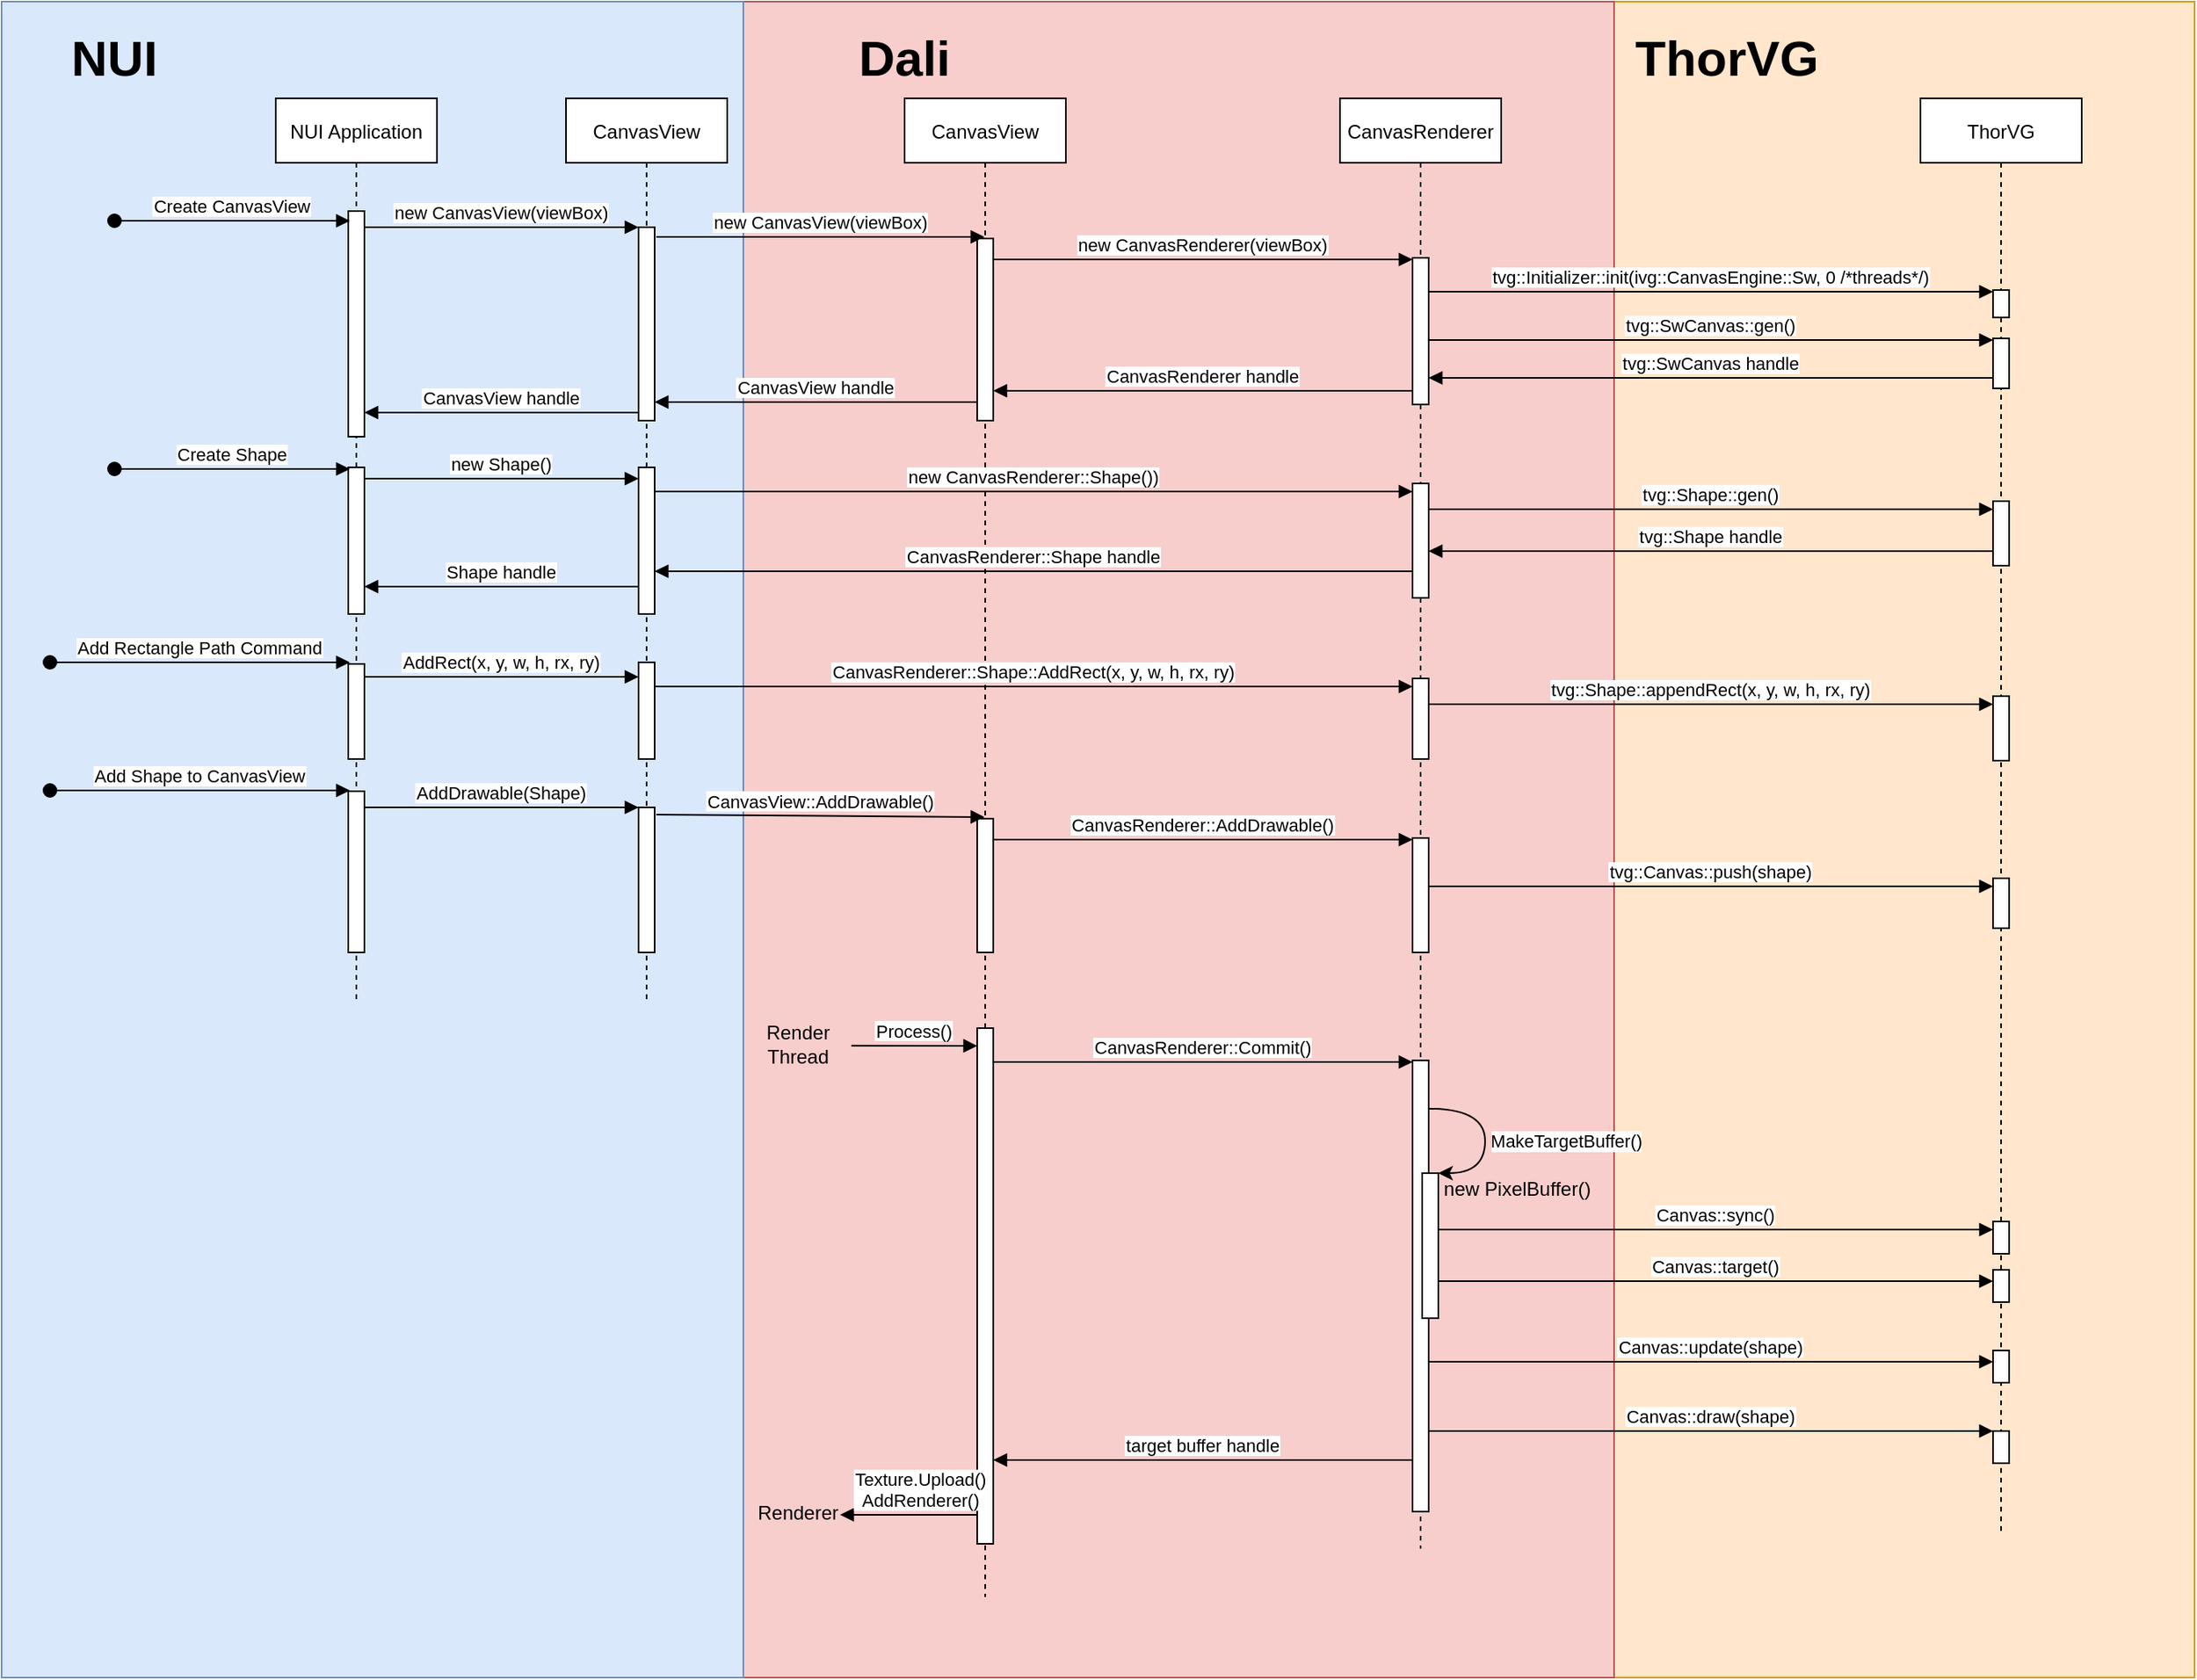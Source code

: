 <mxfile version="14.6.6" type="github">
  <diagram id="kgpKYQtTHZ0yAKxKKP6v" name="Page-1">
    <mxGraphModel dx="1185" dy="588" grid="1" gridSize="10" guides="1" tooltips="1" connect="1" arrows="1" fold="1" page="1" pageScale="1" pageWidth="850" pageHeight="1100" math="0" shadow="0">
      <root>
        <mxCell id="0" />
        <mxCell id="1" parent="0" />
        <mxCell id="Nm8UWQQyYXnpsGYUjFqg-105" value="" style="rounded=0;whiteSpace=wrap;html=1;fillColor=#ffe6cc;strokeColor=#d79b00;" vertex="1" parent="1">
          <mxGeometry x="1020" y="20" width="360" height="1040" as="geometry" />
        </mxCell>
        <mxCell id="Nm8UWQQyYXnpsGYUjFqg-103" value="" style="rounded=0;whiteSpace=wrap;html=1;fillColor=#f8cecc;strokeColor=#b85450;" vertex="1" parent="1">
          <mxGeometry x="480" y="20" width="540" height="1040" as="geometry" />
        </mxCell>
        <mxCell id="Nm8UWQQyYXnpsGYUjFqg-102" value="" style="rounded=0;whiteSpace=wrap;html=1;fillColor=#dae8fc;strokeColor=#6c8ebf;" vertex="1" parent="1">
          <mxGeometry x="20" y="20" width="460" height="1040" as="geometry" />
        </mxCell>
        <mxCell id="3nuBFxr9cyL0pnOWT2aG-1" value="NUI Application" style="shape=umlLifeline;perimeter=lifelinePerimeter;container=1;collapsible=0;recursiveResize=0;rounded=0;shadow=0;strokeWidth=1;" parent="1" vertex="1">
          <mxGeometry x="190" y="80" width="100" height="560" as="geometry" />
        </mxCell>
        <mxCell id="3nuBFxr9cyL0pnOWT2aG-2" value="" style="points=[];perimeter=orthogonalPerimeter;rounded=0;shadow=0;strokeWidth=1;" parent="3nuBFxr9cyL0pnOWT2aG-1" vertex="1">
          <mxGeometry x="45" y="70" width="10" height="140" as="geometry" />
        </mxCell>
        <mxCell id="Nm8UWQQyYXnpsGYUjFqg-95" value="" style="points=[];perimeter=orthogonalPerimeter;rounded=0;shadow=0;strokeWidth=1;" vertex="1" parent="3nuBFxr9cyL0pnOWT2aG-1">
          <mxGeometry x="45" y="229" width="10" height="91" as="geometry" />
        </mxCell>
        <mxCell id="Nm8UWQQyYXnpsGYUjFqg-96" value="" style="points=[];perimeter=orthogonalPerimeter;rounded=0;shadow=0;strokeWidth=1;" vertex="1" parent="3nuBFxr9cyL0pnOWT2aG-1">
          <mxGeometry x="45" y="351" width="10" height="59" as="geometry" />
        </mxCell>
        <mxCell id="Nm8UWQQyYXnpsGYUjFqg-97" value="" style="points=[];perimeter=orthogonalPerimeter;rounded=0;shadow=0;strokeWidth=1;" vertex="1" parent="3nuBFxr9cyL0pnOWT2aG-1">
          <mxGeometry x="45" y="430" width="10" height="100" as="geometry" />
        </mxCell>
        <mxCell id="3nuBFxr9cyL0pnOWT2aG-5" value="CanvasView" style="shape=umlLifeline;perimeter=lifelinePerimeter;container=1;collapsible=0;recursiveResize=0;rounded=0;shadow=0;strokeWidth=1;" parent="1" vertex="1">
          <mxGeometry x="370" y="80" width="100" height="560" as="geometry" />
        </mxCell>
        <mxCell id="3nuBFxr9cyL0pnOWT2aG-6" value="" style="points=[];perimeter=orthogonalPerimeter;rounded=0;shadow=0;strokeWidth=1;" parent="3nuBFxr9cyL0pnOWT2aG-5" vertex="1">
          <mxGeometry x="45" y="80" width="10" height="120" as="geometry" />
        </mxCell>
        <mxCell id="Nm8UWQQyYXnpsGYUjFqg-16" value="" style="points=[];perimeter=orthogonalPerimeter;rounded=0;shadow=0;strokeWidth=1;" vertex="1" parent="3nuBFxr9cyL0pnOWT2aG-5">
          <mxGeometry x="45" y="229" width="10" height="91" as="geometry" />
        </mxCell>
        <mxCell id="Nm8UWQQyYXnpsGYUjFqg-37" value="" style="points=[];perimeter=orthogonalPerimeter;rounded=0;shadow=0;strokeWidth=1;" vertex="1" parent="3nuBFxr9cyL0pnOWT2aG-5">
          <mxGeometry x="45" y="350" width="10" height="60" as="geometry" />
        </mxCell>
        <mxCell id="3nuBFxr9cyL0pnOWT2aG-8" value="new CanvasView(viewBox)" style="verticalAlign=bottom;endArrow=block;entryX=0;entryY=0;shadow=0;strokeWidth=1;" parent="1" source="3nuBFxr9cyL0pnOWT2aG-2" target="3nuBFxr9cyL0pnOWT2aG-6" edge="1">
          <mxGeometry relative="1" as="geometry">
            <mxPoint x="345" y="160" as="sourcePoint" />
          </mxGeometry>
        </mxCell>
        <mxCell id="Nm8UWQQyYXnpsGYUjFqg-1" value="CanvasView" style="shape=umlLifeline;perimeter=lifelinePerimeter;container=1;collapsible=0;recursiveResize=0;rounded=0;shadow=0;strokeWidth=1;" vertex="1" parent="1">
          <mxGeometry x="580" y="80" width="100" height="930" as="geometry" />
        </mxCell>
        <mxCell id="Nm8UWQQyYXnpsGYUjFqg-2" value="" style="points=[];perimeter=orthogonalPerimeter;rounded=0;shadow=0;strokeWidth=1;" vertex="1" parent="Nm8UWQQyYXnpsGYUjFqg-1">
          <mxGeometry x="45" y="87" width="10" height="113" as="geometry" />
        </mxCell>
        <mxCell id="Nm8UWQQyYXnpsGYUjFqg-58" value="" style="points=[];perimeter=orthogonalPerimeter;rounded=0;shadow=0;strokeWidth=1;" vertex="1" parent="Nm8UWQQyYXnpsGYUjFqg-1">
          <mxGeometry x="45" y="577" width="10" height="320" as="geometry" />
        </mxCell>
        <mxCell id="Nm8UWQQyYXnpsGYUjFqg-108" value="Dali" style="text;html=1;strokeColor=none;fillColor=none;align=center;verticalAlign=middle;whiteSpace=wrap;rounded=0;fontSize=31;fontStyle=1" vertex="1" parent="Nm8UWQQyYXnpsGYUjFqg-1">
          <mxGeometry x="-50" y="-50" width="100" height="50" as="geometry" />
        </mxCell>
        <mxCell id="Nm8UWQQyYXnpsGYUjFqg-3" value="CanvasRenderer" style="shape=umlLifeline;perimeter=lifelinePerimeter;container=1;collapsible=0;recursiveResize=0;rounded=0;shadow=0;strokeWidth=1;" vertex="1" parent="1">
          <mxGeometry x="850" y="80" width="100" height="900" as="geometry" />
        </mxCell>
        <mxCell id="Nm8UWQQyYXnpsGYUjFqg-4" value="" style="points=[];perimeter=orthogonalPerimeter;rounded=0;shadow=0;strokeWidth=1;" vertex="1" parent="Nm8UWQQyYXnpsGYUjFqg-3">
          <mxGeometry x="45" y="99" width="10" height="91" as="geometry" />
        </mxCell>
        <mxCell id="Nm8UWQQyYXnpsGYUjFqg-20" value="" style="points=[];perimeter=orthogonalPerimeter;rounded=0;shadow=0;strokeWidth=1;" vertex="1" parent="Nm8UWQQyYXnpsGYUjFqg-3">
          <mxGeometry x="45" y="239" width="10" height="71" as="geometry" />
        </mxCell>
        <mxCell id="Nm8UWQQyYXnpsGYUjFqg-5" value="ThorVG" style="shape=umlLifeline;perimeter=lifelinePerimeter;container=1;collapsible=0;recursiveResize=0;rounded=0;shadow=0;strokeWidth=1;" vertex="1" parent="1">
          <mxGeometry x="1210" y="80" width="100" height="890" as="geometry" />
        </mxCell>
        <mxCell id="Nm8UWQQyYXnpsGYUjFqg-6" value="" style="points=[];perimeter=orthogonalPerimeter;rounded=0;shadow=0;strokeWidth=1;" vertex="1" parent="Nm8UWQQyYXnpsGYUjFqg-5">
          <mxGeometry x="45" y="119" width="10" height="17" as="geometry" />
        </mxCell>
        <mxCell id="Nm8UWQQyYXnpsGYUjFqg-22" value="" style="points=[];perimeter=orthogonalPerimeter;rounded=0;shadow=0;strokeWidth=1;" vertex="1" parent="Nm8UWQQyYXnpsGYUjFqg-5">
          <mxGeometry x="45" y="250" width="10" height="40" as="geometry" />
        </mxCell>
        <mxCell id="Nm8UWQQyYXnpsGYUjFqg-87" value="" style="points=[];perimeter=orthogonalPerimeter;rounded=0;shadow=0;strokeWidth=1;" vertex="1" parent="Nm8UWQQyYXnpsGYUjFqg-5">
          <mxGeometry x="45" y="697" width="10" height="20" as="geometry" />
        </mxCell>
        <mxCell id="Nm8UWQQyYXnpsGYUjFqg-75" value="" style="points=[];perimeter=orthogonalPerimeter;rounded=0;shadow=0;strokeWidth=1;" vertex="1" parent="Nm8UWQQyYXnpsGYUjFqg-5">
          <mxGeometry x="45" y="727" width="10" height="20" as="geometry" />
        </mxCell>
        <mxCell id="Nm8UWQQyYXnpsGYUjFqg-91" value="" style="points=[];perimeter=orthogonalPerimeter;rounded=0;shadow=0;strokeWidth=1;" vertex="1" parent="Nm8UWQQyYXnpsGYUjFqg-5">
          <mxGeometry x="45" y="827" width="10" height="20" as="geometry" />
        </mxCell>
        <mxCell id="Nm8UWQQyYXnpsGYUjFqg-7" value="new CanvasView(viewBox)" style="verticalAlign=bottom;endArrow=block;shadow=0;strokeWidth=1;exitX=1.1;exitY=0.05;exitDx=0;exitDy=0;exitPerimeter=0;" edge="1" parent="1" source="3nuBFxr9cyL0pnOWT2aG-6" target="Nm8UWQQyYXnpsGYUjFqg-1">
          <mxGeometry relative="1" as="geometry">
            <mxPoint x="350" y="170" as="sourcePoint" />
            <mxPoint x="355" y="170.0" as="targetPoint" />
          </mxGeometry>
        </mxCell>
        <mxCell id="Nm8UWQQyYXnpsGYUjFqg-8" value="new CanvasRenderer(viewBox)" style="verticalAlign=bottom;endArrow=block;shadow=0;strokeWidth=1;" edge="1" parent="1" source="Nm8UWQQyYXnpsGYUjFqg-2" target="Nm8UWQQyYXnpsGYUjFqg-4">
          <mxGeometry relative="1" as="geometry">
            <mxPoint x="366" y="178" as="sourcePoint" />
            <mxPoint x="639.5" y="178" as="targetPoint" />
            <Array as="points">
              <mxPoint x="670" y="180" />
            </Array>
          </mxGeometry>
        </mxCell>
        <mxCell id="Nm8UWQQyYXnpsGYUjFqg-9" value="tvg::SwCanvas::gen()" style="verticalAlign=bottom;endArrow=block;shadow=0;strokeWidth=1;" edge="1" parent="1" source="Nm8UWQQyYXnpsGYUjFqg-4" target="Nm8UWQQyYXnpsGYUjFqg-11">
          <mxGeometry relative="1" as="geometry">
            <mxPoint x="906" y="219" as="sourcePoint" />
            <mxPoint x="1186" y="219" as="targetPoint" />
            <Array as="points">
              <mxPoint x="946" y="230" />
            </Array>
          </mxGeometry>
        </mxCell>
        <mxCell id="Nm8UWQQyYXnpsGYUjFqg-10" value="tvg::Initializer::init(ivg::CanvasEngine::Sw, 0 /*threads*/)" style="verticalAlign=bottom;endArrow=block;shadow=0;strokeWidth=1;" edge="1" parent="1" source="Nm8UWQQyYXnpsGYUjFqg-4" target="Nm8UWQQyYXnpsGYUjFqg-6">
          <mxGeometry relative="1" as="geometry">
            <mxPoint x="910" y="200" as="sourcePoint" />
            <mxPoint x="1190" y="200" as="targetPoint" />
            <Array as="points">
              <mxPoint x="950" y="200" />
            </Array>
          </mxGeometry>
        </mxCell>
        <mxCell id="Nm8UWQQyYXnpsGYUjFqg-11" value="" style="points=[];perimeter=orthogonalPerimeter;rounded=0;shadow=0;strokeWidth=1;" vertex="1" parent="1">
          <mxGeometry x="1255" y="229" width="10" height="31" as="geometry" />
        </mxCell>
        <mxCell id="Nm8UWQQyYXnpsGYUjFqg-19" value="new Shape()" style="verticalAlign=bottom;endArrow=block;shadow=0;strokeWidth=1;" edge="1" parent="1">
          <mxGeometry relative="1" as="geometry">
            <mxPoint x="245" y="316" as="sourcePoint" />
            <mxPoint x="415" y="316" as="targetPoint" />
          </mxGeometry>
        </mxCell>
        <mxCell id="Nm8UWQQyYXnpsGYUjFqg-21" value="new CanvasRenderer::Shape())" style="verticalAlign=bottom;endArrow=block;shadow=0;strokeWidth=1;" edge="1" parent="1" source="Nm8UWQQyYXnpsGYUjFqg-16">
          <mxGeometry relative="1" as="geometry">
            <mxPoint x="355" y="324" as="sourcePoint" />
            <mxPoint x="895" y="324" as="targetPoint" />
          </mxGeometry>
        </mxCell>
        <mxCell id="Nm8UWQQyYXnpsGYUjFqg-23" value="tvg::SwCanvas handle" style="verticalAlign=bottom;endArrow=block;shadow=0;strokeWidth=1;" edge="1" parent="1">
          <mxGeometry relative="1" as="geometry">
            <mxPoint x="1255" y="253.5" as="sourcePoint" />
            <mxPoint x="905" y="253.5" as="targetPoint" />
          </mxGeometry>
        </mxCell>
        <mxCell id="Nm8UWQQyYXnpsGYUjFqg-24" value="CanvasRenderer handle" style="verticalAlign=bottom;endArrow=block;shadow=0;strokeWidth=1;" edge="1" parent="1">
          <mxGeometry relative="1" as="geometry">
            <mxPoint x="895" y="261.5" as="sourcePoint" />
            <mxPoint x="635" y="261.5" as="targetPoint" />
          </mxGeometry>
        </mxCell>
        <mxCell id="Nm8UWQQyYXnpsGYUjFqg-25" value="CanvasView handle" style="verticalAlign=bottom;endArrow=block;shadow=0;strokeWidth=1;" edge="1" parent="1" target="3nuBFxr9cyL0pnOWT2aG-6">
          <mxGeometry relative="1" as="geometry">
            <mxPoint x="625" y="268.5" as="sourcePoint" />
            <mxPoint x="355" y="268.5" as="targetPoint" />
          </mxGeometry>
        </mxCell>
        <mxCell id="Nm8UWQQyYXnpsGYUjFqg-26" value="CanvasView handle" style="verticalAlign=bottom;endArrow=block;shadow=0;strokeWidth=1;" edge="1" parent="1">
          <mxGeometry relative="1" as="geometry">
            <mxPoint x="415" y="275" as="sourcePoint" />
            <mxPoint x="245" y="275" as="targetPoint" />
          </mxGeometry>
        </mxCell>
        <mxCell id="Nm8UWQQyYXnpsGYUjFqg-27" value="tvg::Shape::gen()" style="verticalAlign=bottom;endArrow=block;shadow=0;strokeWidth=1;" edge="1" parent="1">
          <mxGeometry relative="1" as="geometry">
            <mxPoint x="905" y="335" as="sourcePoint" />
            <mxPoint x="1255" y="335" as="targetPoint" />
            <Array as="points">
              <mxPoint x="970" y="335" />
            </Array>
          </mxGeometry>
        </mxCell>
        <mxCell id="Nm8UWQQyYXnpsGYUjFqg-28" value="tvg::Shape handle" style="verticalAlign=bottom;endArrow=block;shadow=0;strokeWidth=1;" edge="1" parent="1">
          <mxGeometry relative="1" as="geometry">
            <mxPoint x="1255" y="361" as="sourcePoint" />
            <mxPoint x="905" y="361" as="targetPoint" />
          </mxGeometry>
        </mxCell>
        <mxCell id="Nm8UWQQyYXnpsGYUjFqg-29" value="CanvasRenderer::Shape handle" style="verticalAlign=bottom;endArrow=block;shadow=0;strokeWidth=1;" edge="1" parent="1" target="Nm8UWQQyYXnpsGYUjFqg-16">
          <mxGeometry relative="1" as="geometry">
            <mxPoint x="895" y="373.5" as="sourcePoint" />
            <mxPoint x="355" y="373.5" as="targetPoint" />
          </mxGeometry>
        </mxCell>
        <mxCell id="Nm8UWQQyYXnpsGYUjFqg-31" value="Shape handle" style="verticalAlign=bottom;endArrow=block;shadow=0;strokeWidth=1;" edge="1" parent="1">
          <mxGeometry relative="1" as="geometry">
            <mxPoint x="415" y="383" as="sourcePoint" />
            <mxPoint x="245" y="383" as="targetPoint" />
          </mxGeometry>
        </mxCell>
        <mxCell id="Nm8UWQQyYXnpsGYUjFqg-36" value="AddRect(x, y, w, h, rx, ry)" style="verticalAlign=bottom;endArrow=block;shadow=0;strokeWidth=1;" edge="1" parent="1">
          <mxGeometry relative="1" as="geometry">
            <mxPoint x="245" y="439" as="sourcePoint" />
            <mxPoint x="415" y="439" as="targetPoint" />
          </mxGeometry>
        </mxCell>
        <mxCell id="Nm8UWQQyYXnpsGYUjFqg-38" value="" style="points=[];perimeter=orthogonalPerimeter;rounded=0;shadow=0;strokeWidth=1;" vertex="1" parent="1">
          <mxGeometry x="895" y="440" width="10" height="50" as="geometry" />
        </mxCell>
        <mxCell id="Nm8UWQQyYXnpsGYUjFqg-39" value="" style="points=[];perimeter=orthogonalPerimeter;rounded=0;shadow=0;strokeWidth=1;" vertex="1" parent="1">
          <mxGeometry x="1255" y="451" width="10" height="40" as="geometry" />
        </mxCell>
        <mxCell id="Nm8UWQQyYXnpsGYUjFqg-40" value="CanvasRenderer::Shape::AddRect(x, y, w, h, rx, ry)" style="verticalAlign=bottom;endArrow=block;shadow=0;strokeWidth=1;" edge="1" parent="1" source="Nm8UWQQyYXnpsGYUjFqg-37">
          <mxGeometry relative="1" as="geometry">
            <mxPoint x="420" y="445" as="sourcePoint" />
            <mxPoint x="895" y="445" as="targetPoint" />
          </mxGeometry>
        </mxCell>
        <mxCell id="Nm8UWQQyYXnpsGYUjFqg-41" value="tvg::Shape::appendRect(x, y, w, h, rx, ry)" style="verticalAlign=bottom;endArrow=block;shadow=0;strokeWidth=1;" edge="1" parent="1">
          <mxGeometry relative="1" as="geometry">
            <mxPoint x="905" y="456" as="sourcePoint" />
            <mxPoint x="1255" y="456" as="targetPoint" />
            <Array as="points">
              <mxPoint x="970" y="456" />
            </Array>
          </mxGeometry>
        </mxCell>
        <mxCell id="Nm8UWQQyYXnpsGYUjFqg-44" value="" style="points=[];perimeter=orthogonalPerimeter;rounded=0;shadow=0;strokeWidth=1;" vertex="1" parent="1">
          <mxGeometry x="415" y="520" width="10" height="90" as="geometry" />
        </mxCell>
        <mxCell id="Nm8UWQQyYXnpsGYUjFqg-45" value="AddDrawable(Shape)" style="verticalAlign=bottom;endArrow=block;entryX=0;entryY=0;shadow=0;strokeWidth=1;" edge="1" target="Nm8UWQQyYXnpsGYUjFqg-44" parent="1">
          <mxGeometry relative="1" as="geometry">
            <mxPoint x="245" y="520.0" as="sourcePoint" />
          </mxGeometry>
        </mxCell>
        <mxCell id="Nm8UWQQyYXnpsGYUjFqg-46" value="" style="points=[];perimeter=orthogonalPerimeter;rounded=0;shadow=0;strokeWidth=1;" vertex="1" parent="1">
          <mxGeometry x="625" y="527" width="10" height="83" as="geometry" />
        </mxCell>
        <mxCell id="Nm8UWQQyYXnpsGYUjFqg-47" value="" style="points=[];perimeter=orthogonalPerimeter;rounded=0;shadow=0;strokeWidth=1;" vertex="1" parent="1">
          <mxGeometry x="895" y="539" width="10" height="71" as="geometry" />
        </mxCell>
        <mxCell id="Nm8UWQQyYXnpsGYUjFqg-49" value="CanvasView::AddDrawable()" style="verticalAlign=bottom;endArrow=block;shadow=0;strokeWidth=1;exitX=1.1;exitY=0.05;exitDx=0;exitDy=0;exitPerimeter=0;" edge="1" source="Nm8UWQQyYXnpsGYUjFqg-44" parent="1">
          <mxGeometry relative="1" as="geometry">
            <mxPoint x="350" y="530" as="sourcePoint" />
            <mxPoint x="629.5" y="526" as="targetPoint" />
          </mxGeometry>
        </mxCell>
        <mxCell id="Nm8UWQQyYXnpsGYUjFqg-50" value="CanvasRenderer::AddDrawable()" style="verticalAlign=bottom;endArrow=block;shadow=0;strokeWidth=1;" edge="1" source="Nm8UWQQyYXnpsGYUjFqg-46" target="Nm8UWQQyYXnpsGYUjFqg-47" parent="1">
          <mxGeometry relative="1" as="geometry">
            <mxPoint x="366" y="538" as="sourcePoint" />
            <mxPoint x="639.5" y="538" as="targetPoint" />
            <Array as="points">
              <mxPoint x="670" y="540" />
            </Array>
          </mxGeometry>
        </mxCell>
        <mxCell id="Nm8UWQQyYXnpsGYUjFqg-51" value="tvg::Canvas::push(shape)" style="verticalAlign=bottom;endArrow=block;shadow=0;strokeWidth=1;" edge="1" parent="1">
          <mxGeometry relative="1" as="geometry">
            <mxPoint x="905" y="569" as="sourcePoint" />
            <mxPoint x="1255" y="569" as="targetPoint" />
            <Array as="points">
              <mxPoint x="946" y="569" />
            </Array>
          </mxGeometry>
        </mxCell>
        <mxCell id="Nm8UWQQyYXnpsGYUjFqg-53" value="" style="points=[];perimeter=orthogonalPerimeter;rounded=0;shadow=0;strokeWidth=1;" vertex="1" parent="1">
          <mxGeometry x="1255" y="564" width="10" height="31" as="geometry" />
        </mxCell>
        <mxCell id="Nm8UWQQyYXnpsGYUjFqg-61" value="Process()" style="verticalAlign=bottom;endArrow=block;shadow=0;strokeWidth=1;exitX=0.124;exitY=0.623;exitDx=0;exitDy=0;exitPerimeter=0;" edge="1" parent="1" source="Nm8UWQQyYXnpsGYUjFqg-103">
          <mxGeometry relative="1" as="geometry">
            <mxPoint x="560" y="668" as="sourcePoint" />
            <mxPoint x="625" y="668" as="targetPoint" />
          </mxGeometry>
        </mxCell>
        <mxCell id="Nm8UWQQyYXnpsGYUjFqg-62" value="Render&lt;br&gt;Thread" style="text;html=1;strokeColor=none;fillColor=none;align=center;verticalAlign=middle;whiteSpace=wrap;rounded=0;" vertex="1" parent="1">
          <mxGeometry x="494" y="640" width="40" height="53" as="geometry" />
        </mxCell>
        <mxCell id="Nm8UWQQyYXnpsGYUjFqg-72" value="" style="points=[];perimeter=orthogonalPerimeter;rounded=0;shadow=0;strokeWidth=1;" vertex="1" parent="1">
          <mxGeometry x="895" y="677" width="10" height="280" as="geometry" />
        </mxCell>
        <mxCell id="Nm8UWQQyYXnpsGYUjFqg-73" value="CanvasRenderer::Commit()" style="verticalAlign=bottom;endArrow=block;shadow=0;strokeWidth=1;" edge="1" target="Nm8UWQQyYXnpsGYUjFqg-72" parent="1">
          <mxGeometry relative="1" as="geometry">
            <mxPoint x="635" y="678" as="sourcePoint" />
            <mxPoint x="639.5" y="676" as="targetPoint" />
            <Array as="points">
              <mxPoint x="670" y="678" />
            </Array>
          </mxGeometry>
        </mxCell>
        <mxCell id="Nm8UWQQyYXnpsGYUjFqg-76" value="Texture.Upload()&#xa;AddRenderer()" style="verticalAlign=bottom;endArrow=block;shadow=0;strokeWidth=1;" edge="1" parent="1">
          <mxGeometry x="-0.176" relative="1" as="geometry">
            <mxPoint x="625" y="959" as="sourcePoint" />
            <mxPoint x="540" y="959" as="targetPoint" />
            <mxPoint as="offset" />
          </mxGeometry>
        </mxCell>
        <mxCell id="Nm8UWQQyYXnpsGYUjFqg-77" value="Renderer" style="text;html=1;strokeColor=none;fillColor=none;align=center;verticalAlign=middle;whiteSpace=wrap;rounded=0;" vertex="1" parent="1">
          <mxGeometry x="494" y="948" width="40" height="20" as="geometry" />
        </mxCell>
        <mxCell id="Nm8UWQQyYXnpsGYUjFqg-78" value="Canvas::sync()" style="verticalAlign=bottom;endArrow=block;shadow=0;strokeWidth=1;" edge="1" parent="1">
          <mxGeometry relative="1" as="geometry">
            <mxPoint x="911" y="782" as="sourcePoint" />
            <mxPoint x="1255" y="782" as="targetPoint" />
          </mxGeometry>
        </mxCell>
        <mxCell id="Nm8UWQQyYXnpsGYUjFqg-83" value="" style="points=[];perimeter=orthogonalPerimeter;rounded=0;shadow=0;strokeWidth=1;" vertex="1" parent="1">
          <mxGeometry x="901" y="747" width="10" height="90" as="geometry" />
        </mxCell>
        <mxCell id="Nm8UWQQyYXnpsGYUjFqg-84" value="MakeTargetBuffer()" style="curved=1;endArrow=classic;html=1;" edge="1" parent="1" source="Nm8UWQQyYXnpsGYUjFqg-72" target="Nm8UWQQyYXnpsGYUjFqg-83">
          <mxGeometry x="0.058" y="50" width="50" height="50" relative="1" as="geometry">
            <mxPoint x="780" y="797" as="sourcePoint" />
            <mxPoint x="830" y="747" as="targetPoint" />
            <Array as="points">
              <mxPoint x="940" y="707" />
              <mxPoint x="940" y="747" />
            </Array>
            <mxPoint as="offset" />
          </mxGeometry>
        </mxCell>
        <mxCell id="Nm8UWQQyYXnpsGYUjFqg-85" value="Canvas::target()" style="verticalAlign=bottom;endArrow=block;shadow=0;strokeWidth=1;" edge="1" parent="1">
          <mxGeometry relative="1" as="geometry">
            <mxPoint x="911" y="814" as="sourcePoint" />
            <mxPoint x="1255" y="814" as="targetPoint" />
          </mxGeometry>
        </mxCell>
        <mxCell id="Nm8UWQQyYXnpsGYUjFqg-86" value="new PixelBuffer()" style="text;html=1;strokeColor=none;fillColor=none;align=center;verticalAlign=middle;whiteSpace=wrap;rounded=0;" vertex="1" parent="1">
          <mxGeometry x="905" y="747" width="110" height="20" as="geometry" />
        </mxCell>
        <mxCell id="Nm8UWQQyYXnpsGYUjFqg-88" value="" style="points=[];perimeter=orthogonalPerimeter;rounded=0;shadow=0;strokeWidth=1;" vertex="1" parent="1">
          <mxGeometry x="1255" y="857" width="10" height="20" as="geometry" />
        </mxCell>
        <mxCell id="Nm8UWQQyYXnpsGYUjFqg-89" value="Canvas::update(shape)" style="verticalAlign=bottom;endArrow=block;shadow=0;strokeWidth=1;" edge="1" parent="1" source="Nm8UWQQyYXnpsGYUjFqg-72">
          <mxGeometry relative="1" as="geometry">
            <mxPoint x="911" y="864" as="sourcePoint" />
            <mxPoint x="1255" y="864" as="targetPoint" />
          </mxGeometry>
        </mxCell>
        <mxCell id="Nm8UWQQyYXnpsGYUjFqg-90" value="Canvas::draw(shape)" style="verticalAlign=bottom;endArrow=block;shadow=0;strokeWidth=1;" edge="1" parent="1">
          <mxGeometry relative="1" as="geometry">
            <mxPoint x="905" y="907" as="sourcePoint" />
            <mxPoint x="1255" y="907" as="targetPoint" />
          </mxGeometry>
        </mxCell>
        <mxCell id="Nm8UWQQyYXnpsGYUjFqg-92" value="target buffer handle" style="verticalAlign=bottom;endArrow=block;shadow=0;strokeWidth=1;" edge="1" parent="1">
          <mxGeometry relative="1" as="geometry">
            <mxPoint x="895" y="925" as="sourcePoint" />
            <mxPoint x="635" y="925" as="targetPoint" />
          </mxGeometry>
        </mxCell>
        <mxCell id="Nm8UWQQyYXnpsGYUjFqg-93" value="Create CanvasView" style="verticalAlign=bottom;startArrow=oval;endArrow=block;startSize=8;shadow=0;strokeWidth=1;" edge="1" parent="1">
          <mxGeometry relative="1" as="geometry">
            <mxPoint x="90" y="156" as="sourcePoint" />
            <mxPoint x="236" y="156" as="targetPoint" />
          </mxGeometry>
        </mxCell>
        <mxCell id="Nm8UWQQyYXnpsGYUjFqg-94" value="Create Shape" style="verticalAlign=bottom;startArrow=oval;endArrow=block;startSize=8;shadow=0;strokeWidth=1;" edge="1" parent="1">
          <mxGeometry relative="1" as="geometry">
            <mxPoint x="90" y="310" as="sourcePoint" />
            <mxPoint x="236" y="310" as="targetPoint" />
          </mxGeometry>
        </mxCell>
        <mxCell id="Nm8UWQQyYXnpsGYUjFqg-99" value="Add Rectangle Path Command" style="verticalAlign=bottom;startArrow=oval;endArrow=block;startSize=8;shadow=0;strokeWidth=1;" edge="1" parent="1">
          <mxGeometry relative="1" as="geometry">
            <mxPoint x="50" y="430" as="sourcePoint" />
            <mxPoint x="236" y="430" as="targetPoint" />
          </mxGeometry>
        </mxCell>
        <mxCell id="Nm8UWQQyYXnpsGYUjFqg-100" value="Add Shape to CanvasView" style="verticalAlign=bottom;startArrow=oval;endArrow=block;startSize=8;shadow=0;strokeWidth=1;" edge="1" parent="1">
          <mxGeometry relative="1" as="geometry">
            <mxPoint x="50" y="509.5" as="sourcePoint" />
            <mxPoint x="236" y="509.5" as="targetPoint" />
          </mxGeometry>
        </mxCell>
        <mxCell id="Nm8UWQQyYXnpsGYUjFqg-107" value="NUI" style="text;html=1;strokeColor=none;fillColor=none;align=center;verticalAlign=middle;whiteSpace=wrap;rounded=0;fontSize=31;fontStyle=1" vertex="1" parent="1">
          <mxGeometry x="40" y="30" width="100" height="50" as="geometry" />
        </mxCell>
        <mxCell id="Nm8UWQQyYXnpsGYUjFqg-109" value="ThorVG" style="text;html=1;strokeColor=none;fillColor=none;align=center;verticalAlign=middle;whiteSpace=wrap;rounded=0;fontSize=31;fontStyle=1" vertex="1" parent="1">
          <mxGeometry x="1040" y="30" width="100" height="50" as="geometry" />
        </mxCell>
      </root>
    </mxGraphModel>
  </diagram>
</mxfile>
